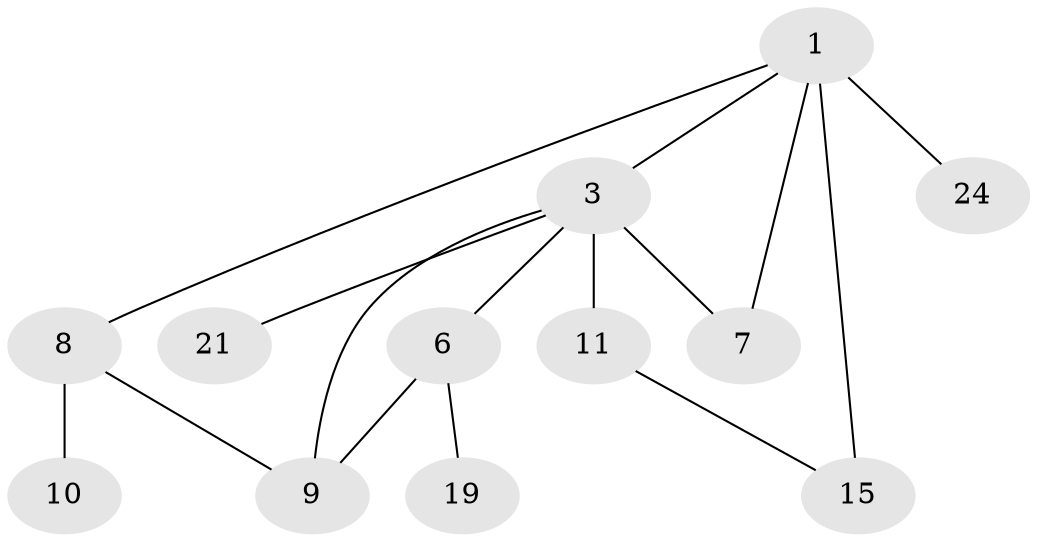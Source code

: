 // original degree distribution, {4: 0.14102564102564102, 0: 0.1282051282051282, 3: 0.20512820512820512, 1: 0.24358974358974358, 2: 0.2692307692307692, 5: 0.01282051282051282}
// Generated by graph-tools (version 1.1) at 2025/48/03/04/25 22:48:02]
// undirected, 12 vertices, 15 edges
graph export_dot {
  node [color=gray90,style=filled];
  1;
  3;
  6;
  7;
  8;
  9;
  10;
  11;
  15;
  19;
  21;
  24;
  1 -- 3 [weight=2.0];
  1 -- 7 [weight=2.0];
  1 -- 8 [weight=1.0];
  1 -- 15 [weight=3.0];
  1 -- 24 [weight=2.0];
  3 -- 6 [weight=1.0];
  3 -- 7 [weight=1.0];
  3 -- 9 [weight=1.0];
  3 -- 11 [weight=2.0];
  3 -- 21 [weight=1.0];
  6 -- 9 [weight=2.0];
  6 -- 19 [weight=1.0];
  8 -- 9 [weight=2.0];
  8 -- 10 [weight=1.0];
  11 -- 15 [weight=1.0];
}
